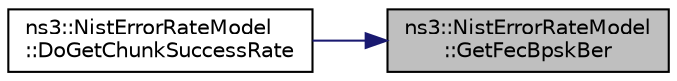 digraph "ns3::NistErrorRateModel::GetFecBpskBer"
{
 // LATEX_PDF_SIZE
  edge [fontname="Helvetica",fontsize="10",labelfontname="Helvetica",labelfontsize="10"];
  node [fontname="Helvetica",fontsize="10",shape=record];
  rankdir="RL";
  Node1 [label="ns3::NistErrorRateModel\l::GetFecBpskBer",height=0.2,width=0.4,color="black", fillcolor="grey75", style="filled", fontcolor="black",tooltip="Return BER of BPSK at the given SNR after applying FEC."];
  Node1 -> Node2 [dir="back",color="midnightblue",fontsize="10",style="solid",fontname="Helvetica"];
  Node2 [label="ns3::NistErrorRateModel\l::DoGetChunkSuccessRate",height=0.2,width=0.4,color="black", fillcolor="white", style="filled",URL="$classns3_1_1_nist_error_rate_model.html#abb1b711ee48c9468f0f3d691fbd57076",tooltip="A pure virtual method that must be implemented in the subclass."];
}
